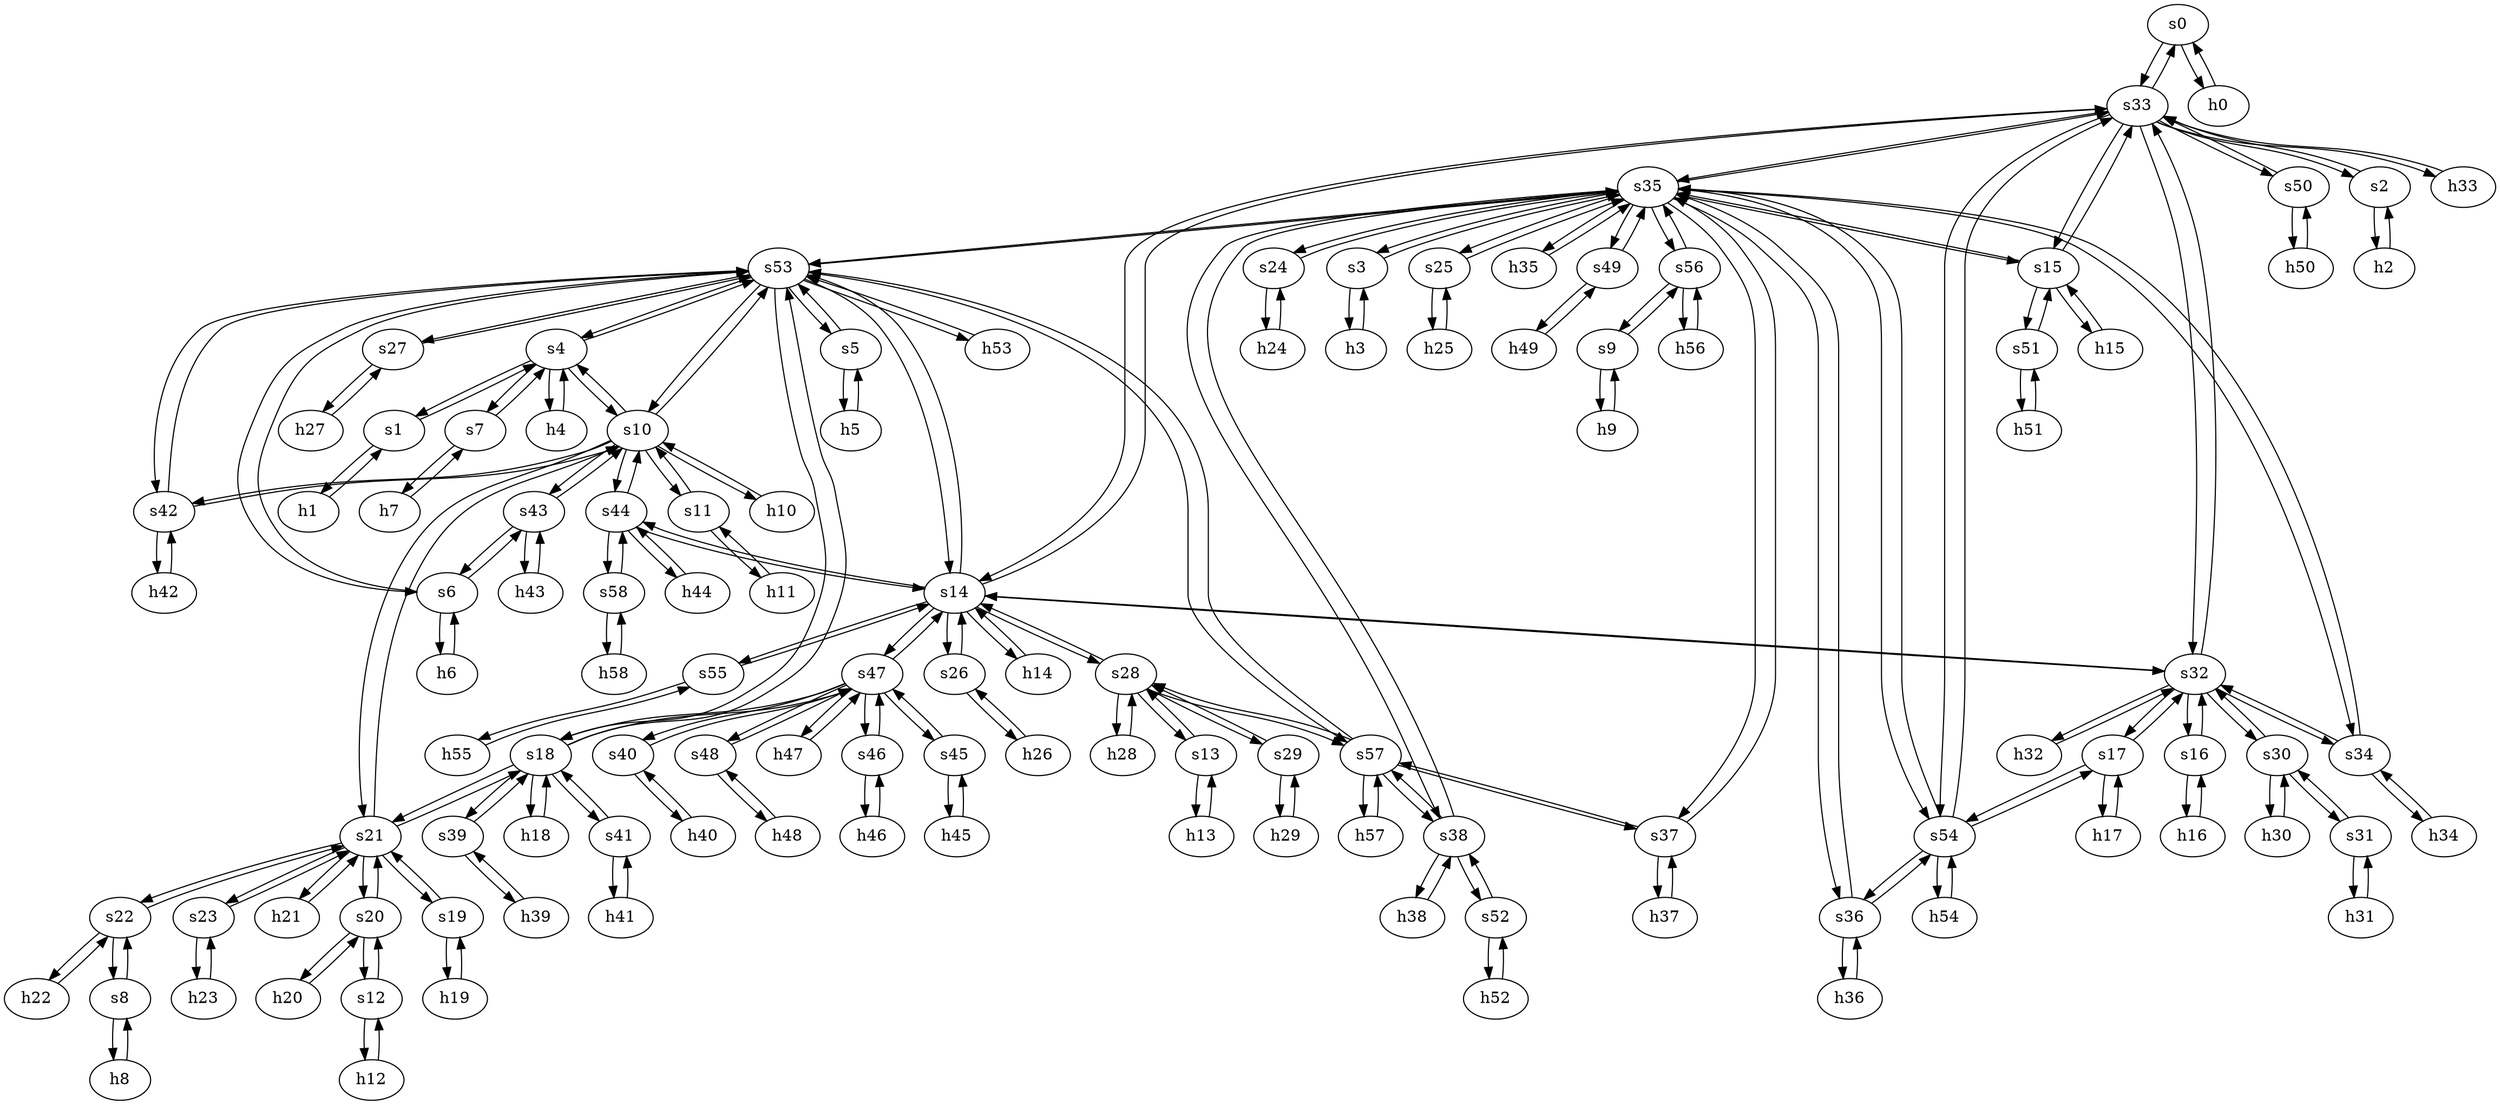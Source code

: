 strict digraph GARR {
	s0	 [id=0,
		type=switch];
	s33	 [id=33,
		type=switch];
	s0 -> s33	 [capacity="1Gbps",
		cost=1,
		dst_port=2,
		src_port=2];
	h0	 [ip="111.0.0.0",
		mac="00:00:00:00:0:0",
		type=host];
	s0 -> h0	 [capacity="1Gbps",
		cost=1,
		dst_port=1,
		src_port=1];
	s7	 [id=7,
		type=switch];
	s4	 [id=4,
		type=switch];
	s7 -> s4	 [capacity="1Gbps",
		cost=1,
		dst_port=5,
		src_port=2];
	h7	 [ip="111.0.7.7",
		mac="00:00:00:00:7:7",
		type=host];
	s7 -> h7	 [capacity="1Gbps",
		cost=1,
		dst_port=1,
		src_port=1];
	h20	 [ip="111.0.20.20",
		mac="00:00:00:00:20:20",
		type=host];
	s20	 [id=20,
		type=switch];
	h20 -> s20	 [capacity="1Gbps",
		cost=1,
		dst_port=1,
		src_port=1];
	h47	 [ip="111.0.47.47",
		mac="00:00:00:00:47:47",
		type=host];
	s47	 [id=47,
		type=switch];
	h47 -> s47	 [capacity="1Gbps",
		cost=1,
		dst_port=1,
		src_port=1];
	h46	 [ip="111.0.46.46",
		mac="00:00:00:00:46:46",
		type=host];
	s46	 [id=46,
		type=switch];
	h46 -> s46	 [capacity="1Gbps",
		cost=1,
		dst_port=1,
		src_port=1];
	h45	 [ip="111.0.45.45",
		mac="00:00:00:00:45:45",
		type=host];
	s45	 [id=45,
		type=switch];
	h45 -> s45	 [capacity="1Gbps",
		cost=1,
		dst_port=1,
		src_port=1];
	h44	 [ip="111.0.44.44",
		mac="00:00:00:00:44:44",
		type=host];
	s44	 [id=44,
		type=switch];
	h44 -> s44	 [capacity="1Gbps",
		cost=1,
		dst_port=1,
		src_port=1];
	h43	 [ip="111.0.43.43",
		mac="00:00:00:00:43:43",
		type=host];
	s43	 [id=43,
		type=switch];
	h43 -> s43	 [capacity="1Gbps",
		cost=1,
		dst_port=1,
		src_port=1];
	s5	 [id=5,
		type=switch];
	h5	 [ip="111.0.5.5",
		mac="00:00:00:00:5:5",
		type=host];
	s5 -> h5	 [capacity="1Gbps",
		cost=1,
		dst_port=1,
		src_port=1];
	s53	 [id=53,
		type=switch];
	s5 -> s53	 [capacity="1Gbps",
		cost=1,
		dst_port=3,
		src_port=2];
	h41	 [ip="111.0.41.41",
		mac="00:00:00:00:41:41",
		type=host];
	s41	 [id=41,
		type=switch];
	h41 -> s41	 [capacity="1Gbps",
		cost=1,
		dst_port=1,
		src_port=1];
	h40	 [ip="111.0.40.40",
		mac="00:00:00:00:40:40",
		type=host];
	s40	 [id=40,
		type=switch];
	h40 -> s40	 [capacity="1Gbps",
		cost=1,
		dst_port=1,
		src_port=1];
	s10	 [id=10,
		type=switch];
	s4 -> s10	 [capacity="1Gbps",
		cost=1,
		dst_port=2,
		src_port=3];
	s4 -> s7	 [capacity="1Gbps",
		cost=1,
		dst_port=2,
		src_port=5];
	h4	 [ip="111.0.4.4",
		mac="00:00:00:00:4:4",
		type=host];
	s4 -> h4	 [capacity="1Gbps",
		cost=1,
		dst_port=1,
		src_port=1];
	s1	 [id=1,
		type=switch];
	s4 -> s1	 [capacity="1Gbps",
		cost=1,
		dst_port=2,
		src_port=2];
	s4 -> s53	 [capacity="1Gbps",
		cost=1,
		dst_port=2,
		src_port=4];
	h49	 [ip="111.0.49.49",
		mac="00:00:00:00:49:49",
		type=host];
	s49	 [id=49,
		type=switch];
	h49 -> s49	 [capacity="1Gbps",
		cost=1,
		dst_port=1,
		src_port=1];
	h48	 [ip="111.0.48.48",
		mac="00:00:00:00:48:48",
		type=host];
	s48	 [id=48,
		type=switch];
	h48 -> s48	 [capacity="1Gbps",
		cost=1,
		dst_port=1,
		src_port=1];
	s57	 [id=57,
		type=switch];
	s38	 [id=38,
		type=switch];
	s57 -> s38	 [capacity="1Gbps",
		cost=1,
		dst_port=3,
		src_port=4];
	s28	 [id=28,
		type=switch];
	s57 -> s28	 [capacity="1Gbps",
		cost=1,
		dst_port=4,
		src_port=2];
	s37	 [id=37,
		type=switch];
	s57 -> s37	 [capacity="1Gbps",
		cost=1,
		dst_port=3,
		src_port=3];
	h57	 [ip="111.0.57.57",
		mac="00:00:00:00:57:57",
		type=host];
	s57 -> h57	 [capacity="1Gbps",
		cost=1,
		dst_port=1,
		src_port=1];
	s57 -> s53	 [capacity="1Gbps",
		cost=1,
		dst_port=12,
		src_port=5];
	s56	 [id=56,
		type=switch];
	s35	 [id=35,
		type=switch];
	s56 -> s35	 [capacity="1Gbps",
		cost=1,
		dst_port=15,
		src_port=5];
	s9	 [id=9,
		type=switch];
	s56 -> s9	 [capacity="1Gbps",
		cost=1,
		dst_port=3,
		src_port=3];
	h56	 [ip="111.0.56.56",
		mac="00:00:00:00:56:56",
		type=host];
	s56 -> h56	 [capacity="1Gbps",
		cost=1,
		dst_port=1,
		src_port=1];
	s55	 [id=55,
		type=switch];
	s14	 [id=14,
		type=switch];
	s55 -> s14	 [capacity="1Gbps",
		cost=1,
		dst_port=10,
		src_port=3];
	h55	 [ip="111.0.55.55",
		mac="00:00:00:00:55:55",
		type=host];
	s55 -> h55	 [capacity="1Gbps",
		cost=1,
		dst_port=1,
		src_port=1];
	s54	 [id=54,
		type=switch];
	s36	 [id=36,
		type=switch];
	s54 -> s36	 [capacity="1Gbps",
		cost=1,
		dst_port=3,
		src_port=5];
	s54 -> s33	 [capacity="1Gbps",
		cost=1,
		dst_port=11,
		src_port=3];
	s17	 [id=17,
		type=switch];
	s54 -> s17	 [capacity="1Gbps",
		cost=1,
		dst_port=3,
		src_port=2];
	h54	 [ip="111.0.54.54",
		mac="00:00:00:00:54:54",
		type=host];
	s54 -> h54	 [capacity="1Gbps",
		cost=1,
		dst_port=1,
		src_port=1];
	s54 -> s35	 [capacity="1Gbps",
		cost=1,
		dst_port=13,
		src_port=4];
	s53 -> s4	 [capacity="1Gbps",
		cost=1,
		dst_port=4,
		src_port=2];
	h53	 [ip="111.0.53.53",
		mac="00:00:00:00:53:53",
		type=host];
	s53 -> h53	 [capacity="1Gbps",
		cost=1,
		dst_port=1,
		src_port=1];
	s53 -> s14	 [capacity="1Gbps",
		cost=1,
		dst_port=8,
		src_port=7];
	s53 -> s10	 [capacity="1Gbps",
		cost=1,
		dst_port=9,
		src_port=6];
	s42	 [id=42,
		type=switch];
	s53 -> s42	 [capacity="1Gbps",
		cost=1,
		dst_port=3,
		src_port=11];
	s53 -> s57	 [capacity="1Gbps",
		cost=1,
		dst_port=5,
		src_port=12];
	s27	 [id=27,
		type=switch];
	s53 -> s27	 [capacity="1Gbps",
		cost=1,
		dst_port=2,
		src_port=9];
	s53 -> s35	 [capacity="1Gbps",
		cost=1,
		dst_port=12,
		src_port=10];
	s18	 [id=18,
		type=switch];
	s53 -> s18	 [capacity="1Gbps",
		cost=1,
		dst_port=7,
		src_port=8];
	s53 -> s5	 [capacity="1Gbps",
		cost=1,
		dst_port=2,
		src_port=3];
	s6	 [id=6,
		type=switch];
	s53 -> s6	 [capacity="1Gbps",
		cost=1,
		dst_port=3,
		src_port=4];
	s52	 [id=52,
		type=switch];
	s52 -> s38	 [capacity="1Gbps",
		cost=1,
		dst_port=4,
		src_port=2];
	h52	 [ip="111.0.52.52",
		mac="00:00:00:00:52:52",
		type=host];
	s52 -> h52	 [capacity="1Gbps",
		cost=1,
		dst_port=1,
		src_port=1];
	s51	 [id=51,
		type=switch];
	s15	 [id=15,
		type=switch];
	s51 -> s15	 [capacity="1Gbps",
		cost=1,
		dst_port=3,
		src_port=2];
	h51	 [ip="111.0.51.51",
		mac="00:00:00:00:51:51",
		type=host];
	s51 -> h51	 [capacity="1Gbps",
		cost=1,
		dst_port=1,
		src_port=1];
	s50	 [id=50,
		type=switch];
	s50 -> s33	 [capacity="1Gbps",
		cost=1,
		dst_port=10,
		src_port=2];
	h50	 [ip="111.0.50.50",
		mac="00:00:00:00:50:50",
		type=host];
	s50 -> h50	 [capacity="1Gbps",
		cost=1,
		dst_port=1,
		src_port=1];
	s58	 [id=58,
		type=switch];
	h58	 [ip="111.0.58.58",
		mac="00:00:00:00:58:58",
		type=host];
	s58 -> h58	 [capacity="1Gbps",
		cost=1,
		dst_port=1,
		src_port=1];
	s58 -> s44	 [capacity="1Gbps",
		cost=1,
		dst_port=4,
		src_port=2];
	h54 -> s54	 [capacity="1Gbps",
		cost=1,
		dst_port=1,
		src_port=1];
	h55 -> s55	 [capacity="1Gbps",
		cost=1,
		dst_port=1,
		src_port=1];
	h56 -> s56	 [capacity="1Gbps",
		cost=1,
		dst_port=1,
		src_port=1];
	h57 -> s57	 [capacity="1Gbps",
		cost=1,
		dst_port=1,
		src_port=1];
	h50 -> s50	 [capacity="1Gbps",
		cost=1,
		dst_port=1,
		src_port=1];
	h51 -> s51	 [capacity="1Gbps",
		cost=1,
		dst_port=1,
		src_port=1];
	h52 -> s52	 [capacity="1Gbps",
		cost=1,
		dst_port=1,
		src_port=1];
	h53 -> s53	 [capacity="1Gbps",
		cost=1,
		dst_port=1,
		src_port=1];
	h58 -> s58	 [capacity="1Gbps",
		cost=1,
		dst_port=1,
		src_port=1];
	s44 -> h44	 [capacity="1Gbps",
		cost=1,
		dst_port=1,
		src_port=1];
	s44 -> s14	 [capacity="1Gbps",
		cost=1,
		dst_port=6,
		src_port=3];
	s44 -> s58	 [capacity="1Gbps",
		cost=1,
		dst_port=2,
		src_port=4];
	s44 -> s10	 [capacity="1Gbps",
		cost=1,
		dst_port=6,
		src_port=2];
	h24	 [ip="111.0.24.24",
		mac="00:00:00:00:24:24",
		type=host];
	s24	 [id=24,
		type=switch];
	h24 -> s24	 [capacity="1Gbps",
		cost=1,
		dst_port=1,
		src_port=1];
	s46 -> h46	 [capacity="1Gbps",
		cost=1,
		dst_port=1,
		src_port=1];
	s46 -> s47	 [capacity="1Gbps",
		cost=1,
		dst_port=6,
		src_port=2];
	s47 -> s14	 [capacity="1Gbps",
		cost=1,
		dst_port=7,
		src_port=2];
	s47 -> s46	 [capacity="1Gbps",
		cost=1,
		dst_port=2,
		src_port=6];
	s47 -> s48	 [capacity="1Gbps",
		cost=1,
		dst_port=2,
		src_port=7];
	s47 -> s45	 [capacity="1Gbps",
		cost=1,
		dst_port=2,
		src_port=5];
	s47 -> h47	 [capacity="1Gbps",
		cost=1,
		dst_port=1,
		src_port=1];
	s47 -> s18	 [capacity="1Gbps",
		cost=1,
		dst_port=8,
		src_port=3];
	s47 -> s40	 [capacity="1Gbps",
		cost=1,
		dst_port=2,
		src_port=4];
	s40 -> s47	 [capacity="1Gbps",
		cost=1,
		dst_port=4,
		src_port=2];
	s40 -> h40	 [capacity="1Gbps",
		cost=1,
		dst_port=1,
		src_port=1];
	s41 -> h41	 [capacity="1Gbps",
		cost=1,
		dst_port=1,
		src_port=1];
	s41 -> s18	 [capacity="1Gbps",
		cost=1,
		dst_port=3,
		src_port=3];
	s42 -> s10	 [capacity="1Gbps",
		cost=1,
		dst_port=4,
		src_port=2];
	s42 -> s53	 [capacity="1Gbps",
		cost=1,
		dst_port=11,
		src_port=3];
	h42	 [ip="111.0.42.42",
		mac="00:00:00:00:42:42",
		type=host];
	s42 -> h42	 [capacity="1Gbps",
		cost=1,
		dst_port=1,
		src_port=1];
	s43 -> s10	 [capacity="1Gbps",
		cost=1,
		dst_port=5,
		src_port=3];
	s43 -> h43	 [capacity="1Gbps",
		cost=1,
		dst_port=1,
		src_port=1];
	s43 -> s6	 [capacity="1Gbps",
		cost=1,
		dst_port=2,
		src_port=2];
	s48 -> s47	 [capacity="1Gbps",
		cost=1,
		dst_port=7,
		src_port=2];
	s48 -> h48	 [capacity="1Gbps",
		cost=1,
		dst_port=1,
		src_port=1];
	s49 -> h49	 [capacity="1Gbps",
		cost=1,
		dst_port=1,
		src_port=1];
	s49 -> s35	 [capacity="1Gbps",
		cost=1,
		dst_port=11,
		src_port=2];
	h42 -> s42	 [capacity="1Gbps",
		cost=1,
		dst_port=1,
		src_port=1];
	s45 -> s47	 [capacity="1Gbps",
		cost=1,
		dst_port=5,
		src_port=2];
	s45 -> h45	 [capacity="1Gbps",
		cost=1,
		dst_port=1,
		src_port=1];
	s19	 [id=19,
		type=switch];
	s21	 [id=21,
		type=switch];
	s19 -> s21	 [capacity="1Gbps",
		cost=1,
		dst_port=4,
		src_port=2];
	h19	 [ip="111.0.19.19",
		mac="00:00:00:00:19:19",
		type=host];
	s19 -> h19	 [capacity="1Gbps",
		cost=1,
		dst_port=1,
		src_port=1];
	s18 -> s47	 [capacity="1Gbps",
		cost=1,
		dst_port=3,
		src_port=8];
	h18	 [ip="111.0.18.18",
		mac="00:00:00:00:18:18",
		type=host];
	s18 -> h18	 [capacity="1Gbps",
		cost=1,
		dst_port=1,
		src_port=1];
	s18 -> s21	 [capacity="1Gbps",
		cost=1,
		dst_port=3,
		src_port=6];
	s18 -> s53	 [capacity="1Gbps",
		cost=1,
		dst_port=8,
		src_port=7];
	s39	 [id=39,
		type=switch];
	s18 -> s39	 [capacity="1Gbps",
		cost=1,
		dst_port=3,
		src_port=5];
	s18 -> s41	 [capacity="1Gbps",
		cost=1,
		dst_port=3,
		src_port=3];
	s13	 [id=13,
		type=switch];
	s13 -> s28	 [capacity="1Gbps",
		cost=1,
		dst_port=2,
		src_port=2];
	h13	 [ip="111.0.13.13",
		mac="00:00:00:00:13:13",
		type=host];
	s13 -> h13	 [capacity="1Gbps",
		cost=1,
		dst_port=1,
		src_port=1];
	s12	 [id=12,
		type=switch];
	s12 -> s20	 [capacity="1Gbps",
		cost=1,
		dst_port=2,
		src_port=2];
	h12	 [ip="111.0.12.12",
		mac="00:00:00:00:12:12",
		type=host];
	s12 -> h12	 [capacity="1Gbps",
		cost=1,
		dst_port=1,
		src_port=1];
	s11	 [id=11,
		type=switch];
	s11 -> s10	 [capacity="1Gbps",
		cost=1,
		dst_port=3,
		src_port=2];
	h11	 [ip="111.0.11.11",
		mac="00:00:00:00:11:11",
		type=host];
	s11 -> h11	 [capacity="1Gbps",
		cost=1,
		dst_port=1,
		src_port=1];
	s10 -> s4	 [capacity="1Gbps",
		cost=1,
		dst_port=3,
		src_port=2];
	h10	 [ip="111.0.10.10",
		mac="00:00:00:00:10:10",
		type=host];
	s10 -> h10	 [capacity="1Gbps",
		cost=1,
		dst_port=1,
		src_port=1];
	s10 -> s11	 [capacity="1Gbps",
		cost=1,
		dst_port=2,
		src_port=3];
	s10 -> s44	 [capacity="1Gbps",
		cost=1,
		dst_port=2,
		src_port=6];
	s10 -> s42	 [capacity="1Gbps",
		cost=1,
		dst_port=2,
		src_port=4];
	s10 -> s21	 [capacity="1Gbps",
		cost=1,
		dst_port=2,
		src_port=7];
	s10 -> s53	 [capacity="1Gbps",
		cost=1,
		dst_port=6,
		src_port=9];
	s10 -> s43	 [capacity="1Gbps",
		cost=1,
		dst_port=3,
		src_port=5];
	s17 -> s54	 [capacity="1Gbps",
		cost=1,
		dst_port=2,
		src_port=3];
	s32	 [id=32,
		type=switch];
	s17 -> s32	 [capacity="1Gbps",
		cost=1,
		dst_port=4,
		src_port=2];
	h17	 [ip="111.0.17.17",
		mac="00:00:00:00:17:17",
		type=host];
	s17 -> h17	 [capacity="1Gbps",
		cost=1,
		dst_port=1,
		src_port=1];
	s16	 [id=16,
		type=switch];
	s16 -> s32	 [capacity="1Gbps",
		cost=1,
		dst_port=3,
		src_port=2];
	h16	 [ip="111.0.16.16",
		mac="00:00:00:00:16:16",
		type=host];
	s16 -> h16	 [capacity="1Gbps",
		cost=1,
		dst_port=1,
		src_port=1];
	s15 -> s33	 [capacity="1Gbps",
		cost=1,
		dst_port=7,
		src_port=2];
	s15 -> s51	 [capacity="1Gbps",
		cost=1,
		dst_port=2,
		src_port=3];
	h15	 [ip="111.0.15.15",
		mac="00:00:00:00:15:15",
		type=host];
	s15 -> h15	 [capacity="1Gbps",
		cost=1,
		dst_port=1,
		src_port=1];
	s15 -> s35	 [capacity="1Gbps",
		cost=1,
		dst_port=3,
		src_port=4];
	s14 -> s28	 [capacity="1Gbps",
		cost=1,
		dst_port=3,
		src_port=12];
	s14 -> s33	 [capacity="1Gbps",
		cost=1,
		dst_port=6,
		src_port=5];
	s14 -> s55	 [capacity="1Gbps",
		cost=1,
		dst_port=3,
		src_port=10];
	s14 -> s47	 [capacity="1Gbps",
		cost=1,
		dst_port=2,
		src_port=7];
	s14 -> s32	 [capacity="1Gbps",
		cost=1,
		dst_port=2,
		src_port=2];
	s14 -> s44	 [capacity="1Gbps",
		cost=1,
		dst_port=3,
		src_port=6];
	s26	 [id=26,
		type=switch];
	s14 -> s26	 [capacity="1Gbps",
		cost=1,
		dst_port=2,
		src_port=11];
	h14	 [ip="111.0.14.14",
		mac="00:00:00:00:14:14",
		type=host];
	s14 -> h14	 [capacity="1Gbps",
		cost=1,
		dst_port=1,
		src_port=1];
	s14 -> s53	 [capacity="1Gbps",
		cost=1,
		dst_port=7,
		src_port=8];
	h8	 [ip="111.0.8.8",
		mac="00:00:00:00:8:8",
		type=host];
	s8	 [id=8,
		type=switch];
	h8 -> s8	 [capacity="1Gbps",
		cost=1,
		dst_port=1,
		src_port=1];
	h9	 [ip="111.0.9.9",
		mac="00:00:00:00:9:9",
		type=host];
	h9 -> s9	 [capacity="1Gbps",
		cost=1,
		dst_port=1,
		src_port=1];
	h2	 [ip="111.0.2.2",
		mac="00:00:00:00:2:2",
		type=host];
	s2	 [id=2,
		type=switch];
	h2 -> s2	 [capacity="1Gbps",
		cost=1,
		dst_port=1,
		src_port=1];
	h3	 [ip="111.0.3.3",
		mac="00:00:00:00:3:3",
		type=host];
	s3	 [id=3,
		type=switch];
	h3 -> s3	 [capacity="1Gbps",
		cost=1,
		dst_port=1,
		src_port=1];
	h0 -> s0	 [capacity="1Gbps",
		cost=1,
		dst_port=1,
		src_port=1];
	h1	 [ip="111.0.1.1",
		mac="00:00:00:00:1:1",
		type=host];
	h1 -> s1	 [capacity="1Gbps",
		cost=1,
		dst_port=1,
		src_port=1];
	h6	 [ip="111.0.6.6",
		mac="00:00:00:00:6:6",
		type=host];
	h6 -> s6	 [capacity="1Gbps",
		cost=1,
		dst_port=1,
		src_port=1];
	h7 -> s7	 [capacity="1Gbps",
		cost=1,
		dst_port=1,
		src_port=1];
	h4 -> s4	 [capacity="1Gbps",
		cost=1,
		dst_port=1,
		src_port=1];
	h5 -> s5	 [capacity="1Gbps",
		cost=1,
		dst_port=1,
		src_port=1];
	h39	 [ip="111.0.39.39",
		mac="00:00:00:00:39:39",
		type=host];
	s39 -> h39	 [capacity="1Gbps",
		cost=1,
		dst_port=1,
		src_port=1];
	s39 -> s18	 [capacity="1Gbps",
		cost=1,
		dst_port=5,
		src_port=3];
	h38	 [ip="111.0.38.38",
		mac="00:00:00:00:38:38",
		type=host];
	s38 -> h38	 [capacity="1Gbps",
		cost=1,
		dst_port=1,
		src_port=1];
	s38 -> s52	 [capacity="1Gbps",
		cost=1,
		dst_port=2,
		src_port=4];
	s38 -> s57	 [capacity="1Gbps",
		cost=1,
		dst_port=4,
		src_port=3];
	s38 -> s35	 [capacity="1Gbps",
		cost=1,
		dst_port=10,
		src_port=2];
	s35 -> s38	 [capacity="1Gbps",
		cost=1,
		dst_port=2,
		src_port=10];
	s35 -> s54	 [capacity="1Gbps",
		cost=1,
		dst_port=4,
		src_port=13];
	s35 -> s36	 [capacity="1Gbps",
		cost=1,
		dst_port=2,
		src_port=8];
	s35 -> s33	 [capacity="1Gbps",
		cost=1,
		dst_port=9,
		src_port=6];
	s25	 [id=25,
		type=switch];
	s35 -> s25	 [capacity="1Gbps",
		cost=1,
		dst_port=2,
		src_port=5];
	s35 -> s37	 [capacity="1Gbps",
		cost=1,
		dst_port=2,
		src_port=9];
	s35 -> s56	 [capacity="1Gbps",
		cost=1,
		dst_port=5,
		src_port=15];
	s35 -> s15	 [capacity="1Gbps",
		cost=1,
		dst_port=4,
		src_port=3];
	s35 -> s49	 [capacity="1Gbps",
		cost=1,
		dst_port=2,
		src_port=11];
	s34	 [id=34,
		type=switch];
	s35 -> s34	 [capacity="1Gbps",
		cost=1,
		dst_port=3,
		src_port=7];
	h35	 [ip="111.0.35.35",
		mac="00:00:00:00:35:35",
		type=host];
	s35 -> h35	 [capacity="1Gbps",
		cost=1,
		dst_port=1,
		src_port=1];
	s35 -> s3	 [capacity="1Gbps",
		cost=1,
		dst_port=2,
		src_port=2];
	s35 -> s53	 [capacity="1Gbps",
		cost=1,
		dst_port=10,
		src_port=12];
	s35 -> s24	 [capacity="1Gbps",
		cost=1,
		dst_port=2,
		src_port=4];
	s34 -> s32	 [capacity="1Gbps",
		cost=1,
		dst_port=8,
		src_port=2];
	h34	 [ip="111.0.34.34",
		mac="00:00:00:00:34:34",
		type=host];
	s34 -> h34	 [capacity="1Gbps",
		cost=1,
		dst_port=1,
		src_port=1];
	s34 -> s35	 [capacity="1Gbps",
		cost=1,
		dst_port=7,
		src_port=3];
	s37 -> s57	 [capacity="1Gbps",
		cost=1,
		dst_port=3,
		src_port=3];
	s37 -> s35	 [capacity="1Gbps",
		cost=1,
		dst_port=9,
		src_port=2];
	h37	 [ip="111.0.37.37",
		mac="00:00:00:00:37:37",
		type=host];
	s37 -> h37	 [capacity="1Gbps",
		cost=1,
		dst_port=1,
		src_port=1];
	s36 -> s54	 [capacity="1Gbps",
		cost=1,
		dst_port=5,
		src_port=3];
	h36	 [ip="111.0.36.36",
		mac="00:00:00:00:36:36",
		type=host];
	s36 -> h36	 [capacity="1Gbps",
		cost=1,
		dst_port=1,
		src_port=1];
	s36 -> s35	 [capacity="1Gbps",
		cost=1,
		dst_port=8,
		src_port=2];
	s31	 [id=31,
		type=switch];
	h31	 [ip="111.0.31.31",
		mac="00:00:00:00:31:31",
		type=host];
	s31 -> h31	 [capacity="1Gbps",
		cost=1,
		dst_port=1,
		src_port=1];
	s30	 [id=30,
		type=switch];
	s31 -> s30	 [capacity="1Gbps",
		cost=1,
		dst_port=5,
		src_port=3];
	s30 -> s31	 [capacity="1Gbps",
		cost=1,
		dst_port=3,
		src_port=5];
	s30 -> s32	 [capacity="1Gbps",
		cost=1,
		dst_port=6,
		src_port=3];
	h30	 [ip="111.0.30.30",
		mac="00:00:00:00:30:30",
		type=host];
	s30 -> h30	 [capacity="1Gbps",
		cost=1,
		dst_port=1,
		src_port=1];
	h33	 [ip="111.0.33.33",
		mac="00:00:00:00:33:33",
		type=host];
	s33 -> h33	 [capacity="1Gbps",
		cost=1,
		dst_port=1,
		src_port=1];
	s33 -> s54	 [capacity="1Gbps",
		cost=1,
		dst_port=3,
		src_port=11];
	s33 -> s50	 [capacity="1Gbps",
		cost=1,
		dst_port=2,
		src_port=10];
	s33 -> s14	 [capacity="1Gbps",
		cost=1,
		dst_port=5,
		src_port=6];
	s33 -> s0	 [capacity="1Gbps",
		cost=1,
		dst_port=2,
		src_port=2];
	s33 -> s32	 [capacity="1Gbps",
		cost=1,
		dst_port=7,
		src_port=8];
	s33 -> s15	 [capacity="1Gbps",
		cost=1,
		dst_port=2,
		src_port=7];
	s33 -> s35	 [capacity="1Gbps",
		cost=1,
		dst_port=6,
		src_port=9];
	s33 -> s2	 [capacity="1Gbps",
		cost=1,
		dst_port=2,
		src_port=3];
	s32 -> s33	 [capacity="1Gbps",
		cost=1,
		dst_port=8,
		src_port=7];
	s32 -> s17	 [capacity="1Gbps",
		cost=1,
		dst_port=2,
		src_port=4];
	s32 -> s14	 [capacity="1Gbps",
		cost=1,
		dst_port=2,
		src_port=2];
	s32 -> s34	 [capacity="1Gbps",
		cost=1,
		dst_port=2,
		src_port=8];
	s32 -> s30	 [capacity="1Gbps",
		cost=1,
		dst_port=3,
		src_port=6];
	s32 -> s16	 [capacity="1Gbps",
		cost=1,
		dst_port=2,
		src_port=3];
	h32	 [ip="111.0.32.32",
		mac="00:00:00:00:32:32",
		type=host];
	s32 -> h32	 [capacity="1Gbps",
		cost=1,
		dst_port=1,
		src_port=1];
	h18 -> s18	 [capacity="1Gbps",
		cost=1,
		dst_port=1,
		src_port=1];
	h19 -> s19	 [capacity="1Gbps",
		cost=1,
		dst_port=1,
		src_port=1];
	h10 -> s10	 [capacity="1Gbps",
		cost=1,
		dst_port=1,
		src_port=1];
	h11 -> s11	 [capacity="1Gbps",
		cost=1,
		dst_port=1,
		src_port=1];
	h12 -> s12	 [capacity="1Gbps",
		cost=1,
		dst_port=1,
		src_port=1];
	h13 -> s13	 [capacity="1Gbps",
		cost=1,
		dst_port=1,
		src_port=1];
	h14 -> s14	 [capacity="1Gbps",
		cost=1,
		dst_port=1,
		src_port=1];
	h15 -> s15	 [capacity="1Gbps",
		cost=1,
		dst_port=1,
		src_port=1];
	h16 -> s16	 [capacity="1Gbps",
		cost=1,
		dst_port=1,
		src_port=1];
	h17 -> s17	 [capacity="1Gbps",
		cost=1,
		dst_port=1,
		src_port=1];
	s9 -> s56	 [capacity="1Gbps",
		cost=1,
		dst_port=3,
		src_port=3];
	s9 -> h9	 [capacity="1Gbps",
		cost=1,
		dst_port=1,
		src_port=1];
	s22	 [id=22,
		type=switch];
	s8 -> s22	 [capacity="1Gbps",
		cost=1,
		dst_port=2,
		src_port=2];
	s8 -> h8	 [capacity="1Gbps",
		cost=1,
		dst_port=1,
		src_port=1];
	h29	 [ip="111.0.29.29",
		mac="00:00:00:00:29:29",
		type=host];
	s29	 [id=29,
		type=switch];
	h29 -> s29	 [capacity="1Gbps",
		cost=1,
		dst_port=1,
		src_port=1];
	h28	 [ip="111.0.28.28",
		mac="00:00:00:00:28:28",
		type=host];
	h28 -> s28	 [capacity="1Gbps",
		cost=1,
		dst_port=1,
		src_port=1];
	s23	 [id=23,
		type=switch];
	s23 -> s21	 [capacity="1Gbps",
		cost=1,
		dst_port=7,
		src_port=2];
	h23	 [ip="111.0.23.23",
		mac="00:00:00:00:23:23",
		type=host];
	s23 -> h23	 [capacity="1Gbps",
		cost=1,
		dst_port=1,
		src_port=1];
	s3 -> s35	 [capacity="1Gbps",
		cost=1,
		dst_port=2,
		src_port=2];
	s3 -> h3	 [capacity="1Gbps",
		cost=1,
		dst_port=1,
		src_port=1];
	s2 -> s33	 [capacity="1Gbps",
		cost=1,
		dst_port=3,
		src_port=2];
	s2 -> h2	 [capacity="1Gbps",
		cost=1,
		dst_port=1,
		src_port=1];
	s1 -> s4	 [capacity="1Gbps",
		cost=1,
		dst_port=2,
		src_port=2];
	s1 -> h1	 [capacity="1Gbps",
		cost=1,
		dst_port=1,
		src_port=1];
	h26	 [ip="111.0.26.26",
		mac="00:00:00:00:26:26",
		type=host];
	h26 -> s26	 [capacity="1Gbps",
		cost=1,
		dst_port=1,
		src_port=1];
	h21	 [ip="111.0.21.21",
		mac="00:00:00:00:21:21",
		type=host];
	h21 -> s21	 [capacity="1Gbps",
		cost=1,
		dst_port=1,
		src_port=1];
	s6 -> s53	 [capacity="1Gbps",
		cost=1,
		dst_port=4,
		src_port=3];
	s6 -> s43	 [capacity="1Gbps",
		cost=1,
		dst_port=2,
		src_port=2];
	s6 -> h6	 [capacity="1Gbps",
		cost=1,
		dst_port=1,
		src_port=1];
	h23 -> s23	 [capacity="1Gbps",
		cost=1,
		dst_port=1,
		src_port=1];
	h22	 [ip="111.0.22.22",
		mac="00:00:00:00:22:22",
		type=host];
	h22 -> s22	 [capacity="1Gbps",
		cost=1,
		dst_port=1,
		src_port=1];
	h32 -> s32	 [capacity="1Gbps",
		cost=1,
		dst_port=1,
		src_port=1];
	h33 -> s33	 [capacity="1Gbps",
		cost=1,
		dst_port=1,
		src_port=1];
	h30 -> s30	 [capacity="1Gbps",
		cost=1,
		dst_port=1,
		src_port=1];
	h31 -> s31	 [capacity="1Gbps",
		cost=1,
		dst_port=1,
		src_port=1];
	h36 -> s36	 [capacity="1Gbps",
		cost=1,
		dst_port=1,
		src_port=1];
	h37 -> s37	 [capacity="1Gbps",
		cost=1,
		dst_port=1,
		src_port=1];
	h34 -> s34	 [capacity="1Gbps",
		cost=1,
		dst_port=1,
		src_port=1];
	h35 -> s35	 [capacity="1Gbps",
		cost=1,
		dst_port=1,
		src_port=1];
	h38 -> s38	 [capacity="1Gbps",
		cost=1,
		dst_port=1,
		src_port=1];
	h39 -> s39	 [capacity="1Gbps",
		cost=1,
		dst_port=1,
		src_port=1];
	s22 -> h22	 [capacity="1Gbps",
		cost=1,
		dst_port=1,
		src_port=1];
	s22 -> s21	 [capacity="1Gbps",
		cost=1,
		dst_port=6,
		src_port=3];
	s22 -> s8	 [capacity="1Gbps",
		cost=1,
		dst_port=2,
		src_port=2];
	h25	 [ip="111.0.25.25",
		mac="00:00:00:00:25:25",
		type=host];
	h25 -> s25	 [capacity="1Gbps",
		cost=1,
		dst_port=1,
		src_port=1];
	s20 -> h20	 [capacity="1Gbps",
		cost=1,
		dst_port=1,
		src_port=1];
	s20 -> s12	 [capacity="1Gbps",
		cost=1,
		dst_port=2,
		src_port=2];
	s20 -> s21	 [capacity="1Gbps",
		cost=1,
		dst_port=5,
		src_port=3];
	s21 -> s22	 [capacity="1Gbps",
		cost=1,
		dst_port=3,
		src_port=6];
	s21 -> s10	 [capacity="1Gbps",
		cost=1,
		dst_port=7,
		src_port=2];
	s21 -> h21	 [capacity="1Gbps",
		cost=1,
		dst_port=1,
		src_port=1];
	s21 -> s20	 [capacity="1Gbps",
		cost=1,
		dst_port=3,
		src_port=5];
	s21 -> s19	 [capacity="1Gbps",
		cost=1,
		dst_port=2,
		src_port=4];
	s21 -> s23	 [capacity="1Gbps",
		cost=1,
		dst_port=2,
		src_port=7];
	s21 -> s18	 [capacity="1Gbps",
		cost=1,
		dst_port=6,
		src_port=3];
	s26 -> s14	 [capacity="1Gbps",
		cost=1,
		dst_port=11,
		src_port=2];
	s26 -> h26	 [capacity="1Gbps",
		cost=1,
		dst_port=1,
		src_port=1];
	h27	 [ip="111.0.27.27",
		mac="00:00:00:00:27:27",
		type=host];
	s27 -> h27	 [capacity="1Gbps",
		cost=1,
		dst_port=1,
		src_port=1];
	s27 -> s53	 [capacity="1Gbps",
		cost=1,
		dst_port=9,
		src_port=2];
	s24 -> h24	 [capacity="1Gbps",
		cost=1,
		dst_port=1,
		src_port=1];
	s24 -> s35	 [capacity="1Gbps",
		cost=1,
		dst_port=4,
		src_port=2];
	s25 -> h25	 [capacity="1Gbps",
		cost=1,
		dst_port=1,
		src_port=1];
	s25 -> s35	 [capacity="1Gbps",
		cost=1,
		dst_port=5,
		src_port=2];
	s28 -> s14	 [capacity="1Gbps",
		cost=1,
		dst_port=12,
		src_port=3];
	s28 -> s29	 [capacity="1Gbps",
		cost=1,
		dst_port=2,
		src_port=5];
	s28 -> s57	 [capacity="1Gbps",
		cost=1,
		dst_port=2,
		src_port=4];
	s28 -> s13	 [capacity="1Gbps",
		cost=1,
		dst_port=2,
		src_port=2];
	s28 -> h28	 [capacity="1Gbps",
		cost=1,
		dst_port=1,
		src_port=1];
	s29 -> s28	 [capacity="1Gbps",
		cost=1,
		dst_port=5,
		src_port=2];
	s29 -> h29	 [capacity="1Gbps",
		cost=1,
		dst_port=1,
		src_port=1];
	h27 -> s27	 [capacity="1Gbps",
		cost=1,
		dst_port=1,
		src_port=1];
}
